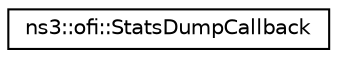 digraph "Graphical Class Hierarchy"
{
 // LATEX_PDF_SIZE
  edge [fontname="Helvetica",fontsize="10",labelfontname="Helvetica",labelfontsize="10"];
  node [fontname="Helvetica",fontsize="10",shape=record];
  rankdir="LR";
  Node0 [label="ns3::ofi::StatsDumpCallback",height=0.2,width=0.4,color="black", fillcolor="white", style="filled",URL="$structns3_1_1ofi_1_1_stats_dump_callback.html",tooltip="Callback for a stats dump request."];
}

